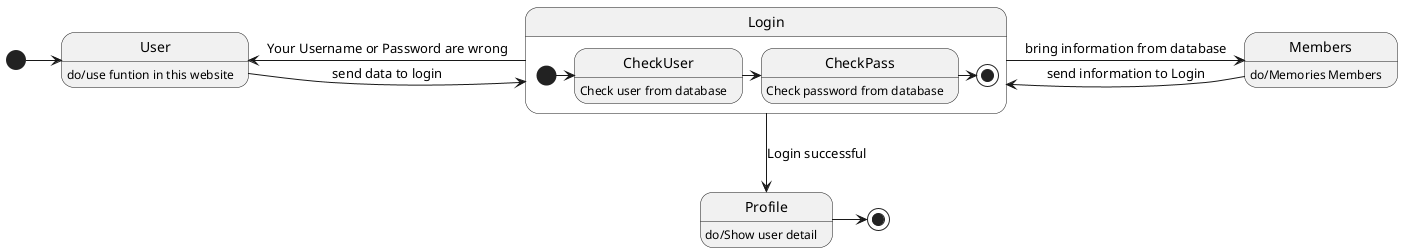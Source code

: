 @startuml Login

User : do/use funtion in this website
Members : do/Memories Members
Profile : do/Show user detail

[*] ->  User
User -> Login : send data to login
Login -> Members : bring information from database
Members -> Login : send information to Login
Login -> User : Your Username or Password are wrong
Login -down-> Profile : Login successful
Profile -> [*] 

state Login{
    CheckUser : Check user from database
    CheckPass : Check password from database
    [*] -> CheckUser
    CheckUser -> CheckPass
    CheckPass -> [*]
}
@enduml